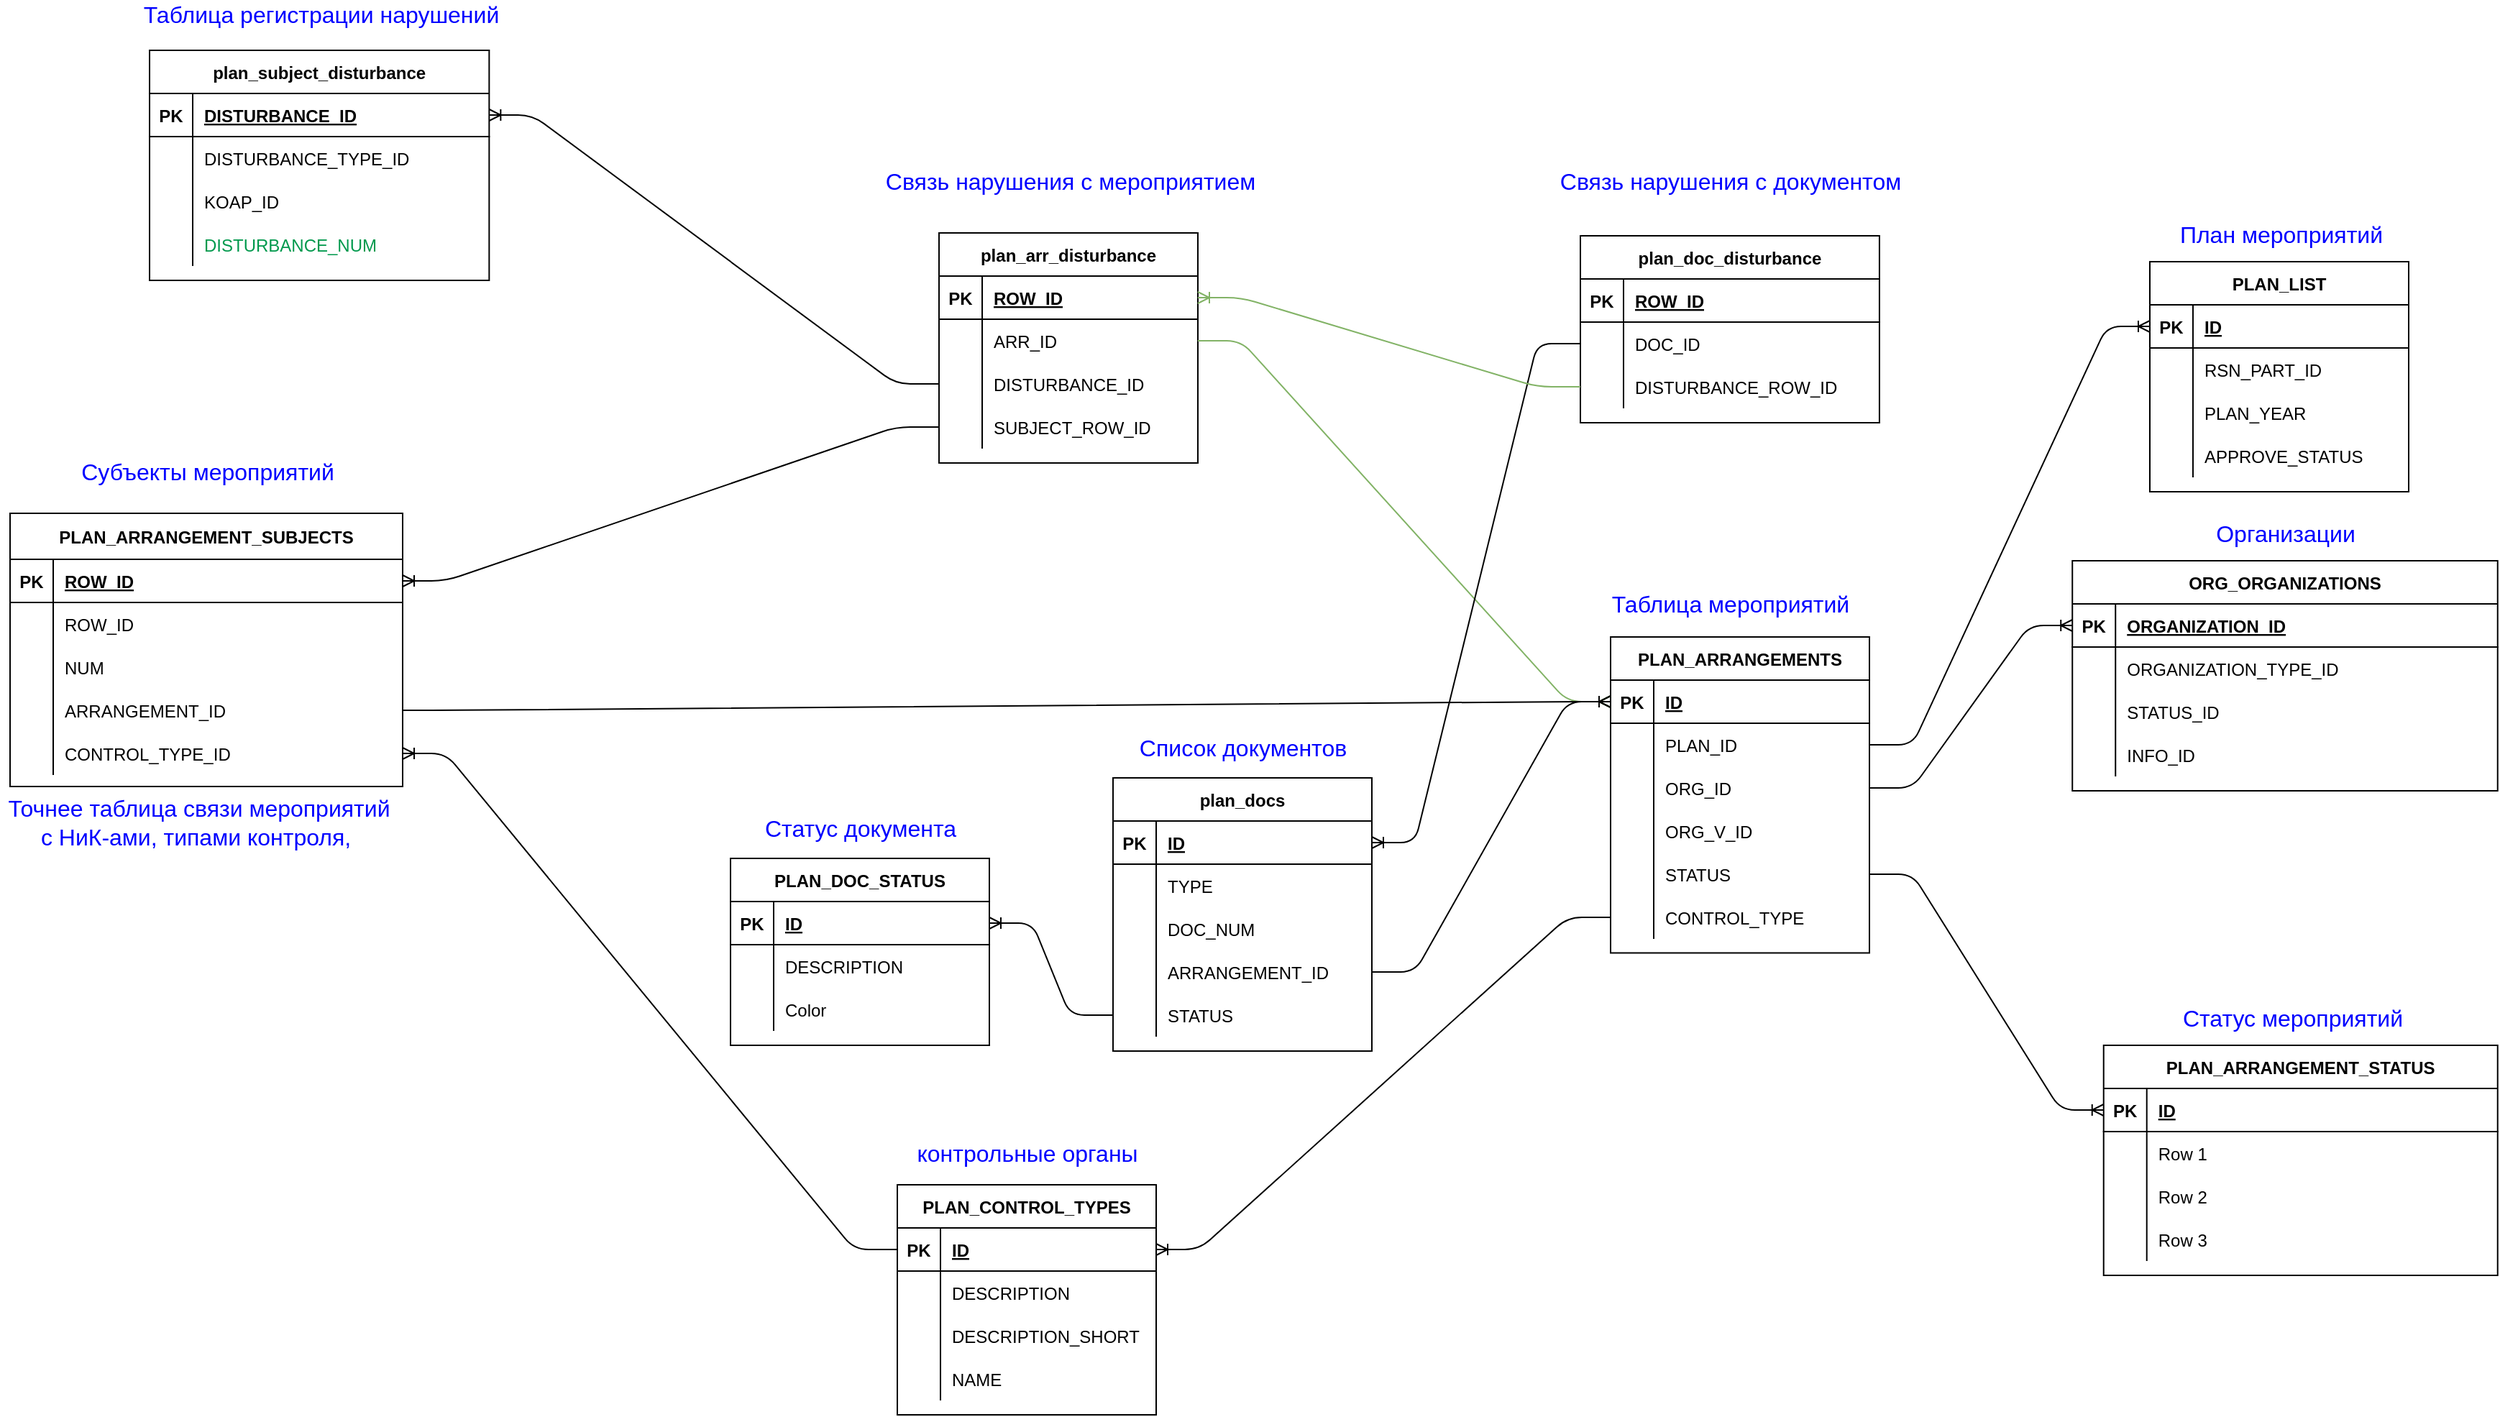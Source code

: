 <mxfile version="14.9.8" type="github"><diagram id="tJUj99LmF1wVgO9yCMEQ" name="Page-1"><mxGraphModel dx="2543" dy="794" grid="0" gridSize="10" guides="1" tooltips="1" connect="1" arrows="1" fold="1" page="1" pageScale="1" pageWidth="1169" pageHeight="827" background="#ffffff" math="0" shadow="0"><root><mxCell id="0"/><mxCell id="1" parent="0"/><mxCell id="7u1DLlXB_R4qUor3BhvC-1" value="PLAN_ARRANGEMENTS" style="shape=table;startSize=30;container=1;collapsible=1;childLayout=tableLayout;fixedRows=1;rowLines=0;fontStyle=1;align=center;resizeLast=1;" parent="1" vertex="1"><mxGeometry x="1088" y="644" width="180" height="219.75" as="geometry"/></mxCell><mxCell id="7u1DLlXB_R4qUor3BhvC-2" value="" style="shape=partialRectangle;collapsible=0;dropTarget=0;pointerEvents=0;fillColor=none;top=0;left=0;bottom=1;right=0;points=[[0,0.5],[1,0.5]];portConstraint=eastwest;" parent="7u1DLlXB_R4qUor3BhvC-1" vertex="1"><mxGeometry y="30" width="180" height="30" as="geometry"/></mxCell><mxCell id="7u1DLlXB_R4qUor3BhvC-3" value="PK" style="shape=partialRectangle;connectable=0;fillColor=none;top=0;left=0;bottom=0;right=0;fontStyle=1;overflow=hidden;" parent="7u1DLlXB_R4qUor3BhvC-2" vertex="1"><mxGeometry width="30" height="30" as="geometry"/></mxCell><mxCell id="7u1DLlXB_R4qUor3BhvC-4" value="ID" style="shape=partialRectangle;connectable=0;fillColor=none;top=0;left=0;bottom=0;right=0;align=left;spacingLeft=6;fontStyle=5;overflow=hidden;" parent="7u1DLlXB_R4qUor3BhvC-2" vertex="1"><mxGeometry x="30" width="150" height="30" as="geometry"/></mxCell><mxCell id="7u1DLlXB_R4qUor3BhvC-5" value="" style="shape=partialRectangle;collapsible=0;dropTarget=0;pointerEvents=0;fillColor=none;top=0;left=0;bottom=0;right=0;points=[[0,0.5],[1,0.5]];portConstraint=eastwest;" parent="7u1DLlXB_R4qUor3BhvC-1" vertex="1"><mxGeometry y="60" width="180" height="30" as="geometry"/></mxCell><mxCell id="7u1DLlXB_R4qUor3BhvC-6" value="" style="shape=partialRectangle;connectable=0;fillColor=none;top=0;left=0;bottom=0;right=0;editable=1;overflow=hidden;" parent="7u1DLlXB_R4qUor3BhvC-5" vertex="1"><mxGeometry width="30" height="30" as="geometry"/></mxCell><mxCell id="7u1DLlXB_R4qUor3BhvC-7" value="PLAN_ID" style="shape=partialRectangle;connectable=0;fillColor=none;top=0;left=0;bottom=0;right=0;align=left;spacingLeft=6;overflow=hidden;" parent="7u1DLlXB_R4qUor3BhvC-5" vertex="1"><mxGeometry x="30" width="150" height="30" as="geometry"/></mxCell><mxCell id="7u1DLlXB_R4qUor3BhvC-8" value="" style="shape=partialRectangle;collapsible=0;dropTarget=0;pointerEvents=0;fillColor=none;top=0;left=0;bottom=0;right=0;points=[[0,0.5],[1,0.5]];portConstraint=eastwest;" parent="7u1DLlXB_R4qUor3BhvC-1" vertex="1"><mxGeometry y="90" width="180" height="30" as="geometry"/></mxCell><mxCell id="7u1DLlXB_R4qUor3BhvC-9" value="" style="shape=partialRectangle;connectable=0;fillColor=none;top=0;left=0;bottom=0;right=0;editable=1;overflow=hidden;" parent="7u1DLlXB_R4qUor3BhvC-8" vertex="1"><mxGeometry width="30" height="30" as="geometry"/></mxCell><mxCell id="7u1DLlXB_R4qUor3BhvC-10" value="ORG_ID" style="shape=partialRectangle;connectable=0;fillColor=none;top=0;left=0;bottom=0;right=0;align=left;spacingLeft=6;overflow=hidden;" parent="7u1DLlXB_R4qUor3BhvC-8" vertex="1"><mxGeometry x="30" width="150" height="30" as="geometry"/></mxCell><mxCell id="7u1DLlXB_R4qUor3BhvC-14" style="shape=partialRectangle;collapsible=0;dropTarget=0;pointerEvents=0;fillColor=none;top=0;left=0;bottom=0;right=0;points=[[0,0.5],[1,0.5]];portConstraint=eastwest;" parent="7u1DLlXB_R4qUor3BhvC-1" vertex="1"><mxGeometry y="120" width="180" height="30" as="geometry"/></mxCell><mxCell id="7u1DLlXB_R4qUor3BhvC-15" style="shape=partialRectangle;connectable=0;fillColor=none;top=0;left=0;bottom=0;right=0;editable=1;overflow=hidden;" parent="7u1DLlXB_R4qUor3BhvC-14" vertex="1"><mxGeometry width="30" height="30" as="geometry"/></mxCell><mxCell id="7u1DLlXB_R4qUor3BhvC-16" value="ORG_V_ID" style="shape=partialRectangle;connectable=0;fillColor=none;top=0;left=0;bottom=0;right=0;align=left;spacingLeft=6;overflow=hidden;" parent="7u1DLlXB_R4qUor3BhvC-14" vertex="1"><mxGeometry x="30" width="150" height="30" as="geometry"/></mxCell><mxCell id="7u1DLlXB_R4qUor3BhvC-17" style="shape=partialRectangle;collapsible=0;dropTarget=0;pointerEvents=0;fillColor=none;top=0;left=0;bottom=0;right=0;points=[[0,0.5],[1,0.5]];portConstraint=eastwest;" parent="7u1DLlXB_R4qUor3BhvC-1" vertex="1"><mxGeometry y="150" width="180" height="30" as="geometry"/></mxCell><mxCell id="7u1DLlXB_R4qUor3BhvC-18" style="shape=partialRectangle;connectable=0;fillColor=none;top=0;left=0;bottom=0;right=0;editable=1;overflow=hidden;" parent="7u1DLlXB_R4qUor3BhvC-17" vertex="1"><mxGeometry width="30" height="30" as="geometry"/></mxCell><mxCell id="7u1DLlXB_R4qUor3BhvC-19" value="STATUS" style="shape=partialRectangle;connectable=0;fillColor=none;top=0;left=0;bottom=0;right=0;align=left;spacingLeft=6;overflow=hidden;" parent="7u1DLlXB_R4qUor3BhvC-17" vertex="1"><mxGeometry x="30" width="150" height="30" as="geometry"/></mxCell><mxCell id="7u1DLlXB_R4qUor3BhvC-20" style="shape=partialRectangle;collapsible=0;dropTarget=0;pointerEvents=0;fillColor=none;top=0;left=0;bottom=0;right=0;points=[[0,0.5],[1,0.5]];portConstraint=eastwest;" parent="7u1DLlXB_R4qUor3BhvC-1" vertex="1"><mxGeometry y="180" width="180" height="30" as="geometry"/></mxCell><mxCell id="7u1DLlXB_R4qUor3BhvC-21" style="shape=partialRectangle;connectable=0;fillColor=none;top=0;left=0;bottom=0;right=0;editable=1;overflow=hidden;" parent="7u1DLlXB_R4qUor3BhvC-20" vertex="1"><mxGeometry width="30" height="30" as="geometry"/></mxCell><mxCell id="7u1DLlXB_R4qUor3BhvC-22" value="CONTROL_TYPE" style="shape=partialRectangle;connectable=0;fillColor=none;top=0;left=0;bottom=0;right=0;align=left;spacingLeft=6;overflow=hidden;" parent="7u1DLlXB_R4qUor3BhvC-20" vertex="1"><mxGeometry x="30" width="150" height="30" as="geometry"/></mxCell><mxCell id="7u1DLlXB_R4qUor3BhvC-23" value="PLAN_LIST" style="shape=table;startSize=30;container=1;collapsible=1;childLayout=tableLayout;fixedRows=1;rowLines=0;fontStyle=1;align=center;resizeLast=1;" parent="1" vertex="1"><mxGeometry x="1463" y="383" width="180" height="160" as="geometry"/></mxCell><mxCell id="7u1DLlXB_R4qUor3BhvC-24" value="" style="shape=partialRectangle;collapsible=0;dropTarget=0;pointerEvents=0;fillColor=none;top=0;left=0;bottom=1;right=0;points=[[0,0.5],[1,0.5]];portConstraint=eastwest;" parent="7u1DLlXB_R4qUor3BhvC-23" vertex="1"><mxGeometry y="30" width="180" height="30" as="geometry"/></mxCell><mxCell id="7u1DLlXB_R4qUor3BhvC-25" value="PK" style="shape=partialRectangle;connectable=0;fillColor=none;top=0;left=0;bottom=0;right=0;fontStyle=1;overflow=hidden;" parent="7u1DLlXB_R4qUor3BhvC-24" vertex="1"><mxGeometry width="30" height="30" as="geometry"/></mxCell><mxCell id="7u1DLlXB_R4qUor3BhvC-26" value="ID" style="shape=partialRectangle;connectable=0;fillColor=none;top=0;left=0;bottom=0;right=0;align=left;spacingLeft=6;fontStyle=5;overflow=hidden;" parent="7u1DLlXB_R4qUor3BhvC-24" vertex="1"><mxGeometry x="30" width="150" height="30" as="geometry"/></mxCell><mxCell id="7u1DLlXB_R4qUor3BhvC-27" value="" style="shape=partialRectangle;collapsible=0;dropTarget=0;pointerEvents=0;fillColor=none;top=0;left=0;bottom=0;right=0;points=[[0,0.5],[1,0.5]];portConstraint=eastwest;" parent="7u1DLlXB_R4qUor3BhvC-23" vertex="1"><mxGeometry y="60" width="180" height="30" as="geometry"/></mxCell><mxCell id="7u1DLlXB_R4qUor3BhvC-28" value="" style="shape=partialRectangle;connectable=0;fillColor=none;top=0;left=0;bottom=0;right=0;editable=1;overflow=hidden;" parent="7u1DLlXB_R4qUor3BhvC-27" vertex="1"><mxGeometry width="30" height="30" as="geometry"/></mxCell><mxCell id="7u1DLlXB_R4qUor3BhvC-29" value="RSN_PART_ID" style="shape=partialRectangle;connectable=0;fillColor=none;top=0;left=0;bottom=0;right=0;align=left;spacingLeft=6;overflow=hidden;" parent="7u1DLlXB_R4qUor3BhvC-27" vertex="1"><mxGeometry x="30" width="150" height="30" as="geometry"/></mxCell><mxCell id="7u1DLlXB_R4qUor3BhvC-30" value="" style="shape=partialRectangle;collapsible=0;dropTarget=0;pointerEvents=0;fillColor=none;top=0;left=0;bottom=0;right=0;points=[[0,0.5],[1,0.5]];portConstraint=eastwest;" parent="7u1DLlXB_R4qUor3BhvC-23" vertex="1"><mxGeometry y="90" width="180" height="30" as="geometry"/></mxCell><mxCell id="7u1DLlXB_R4qUor3BhvC-31" value="" style="shape=partialRectangle;connectable=0;fillColor=none;top=0;left=0;bottom=0;right=0;editable=1;overflow=hidden;" parent="7u1DLlXB_R4qUor3BhvC-30" vertex="1"><mxGeometry width="30" height="30" as="geometry"/></mxCell><mxCell id="7u1DLlXB_R4qUor3BhvC-32" value="PLAN_YEAR" style="shape=partialRectangle;connectable=0;fillColor=none;top=0;left=0;bottom=0;right=0;align=left;spacingLeft=6;overflow=hidden;" parent="7u1DLlXB_R4qUor3BhvC-30" vertex="1"><mxGeometry x="30" width="150" height="30" as="geometry"/></mxCell><mxCell id="7u1DLlXB_R4qUor3BhvC-33" value="" style="shape=partialRectangle;collapsible=0;dropTarget=0;pointerEvents=0;fillColor=none;top=0;left=0;bottom=0;right=0;points=[[0,0.5],[1,0.5]];portConstraint=eastwest;" parent="7u1DLlXB_R4qUor3BhvC-23" vertex="1"><mxGeometry y="120" width="180" height="30" as="geometry"/></mxCell><mxCell id="7u1DLlXB_R4qUor3BhvC-34" value="" style="shape=partialRectangle;connectable=0;fillColor=none;top=0;left=0;bottom=0;right=0;editable=1;overflow=hidden;" parent="7u1DLlXB_R4qUor3BhvC-33" vertex="1"><mxGeometry width="30" height="30" as="geometry"/></mxCell><mxCell id="7u1DLlXB_R4qUor3BhvC-35" value="APPROVE_STATUS" style="shape=partialRectangle;connectable=0;fillColor=none;top=0;left=0;bottom=0;right=0;align=left;spacingLeft=6;overflow=hidden;" parent="7u1DLlXB_R4qUor3BhvC-33" vertex="1"><mxGeometry x="30" width="150" height="30" as="geometry"/></mxCell><mxCell id="7u1DLlXB_R4qUor3BhvC-36" value="" style="edgeStyle=entityRelationEdgeStyle;fontSize=12;html=1;endArrow=ERoneToMany;entryX=0;entryY=0.5;entryDx=0;entryDy=0;" parent="1" source="7u1DLlXB_R4qUor3BhvC-5" target="7u1DLlXB_R4qUor3BhvC-24" edge="1"><mxGeometry width="100" height="100" relative="1" as="geometry"><mxPoint x="1501" y="990" as="sourcePoint"/><mxPoint x="1601" y="890" as="targetPoint"/></mxGeometry></mxCell><mxCell id="7u1DLlXB_R4qUor3BhvC-37" value="PLAN_ARRANGEMENT_STATUS" style="shape=table;startSize=30;container=1;collapsible=1;childLayout=tableLayout;fixedRows=1;rowLines=0;fontStyle=1;align=center;resizeLast=1;" parent="1" vertex="1"><mxGeometry x="1430.87" y="928" width="274" height="160" as="geometry"/></mxCell><mxCell id="7u1DLlXB_R4qUor3BhvC-38" value="" style="shape=partialRectangle;collapsible=0;dropTarget=0;pointerEvents=0;fillColor=none;top=0;left=0;bottom=1;right=0;points=[[0,0.5],[1,0.5]];portConstraint=eastwest;" parent="7u1DLlXB_R4qUor3BhvC-37" vertex="1"><mxGeometry y="30" width="274" height="30" as="geometry"/></mxCell><mxCell id="7u1DLlXB_R4qUor3BhvC-39" value="PK" style="shape=partialRectangle;connectable=0;fillColor=none;top=0;left=0;bottom=0;right=0;fontStyle=1;overflow=hidden;" parent="7u1DLlXB_R4qUor3BhvC-38" vertex="1"><mxGeometry width="30" height="30" as="geometry"/></mxCell><mxCell id="7u1DLlXB_R4qUor3BhvC-40" value="ID" style="shape=partialRectangle;connectable=0;fillColor=none;top=0;left=0;bottom=0;right=0;align=left;spacingLeft=6;fontStyle=5;overflow=hidden;" parent="7u1DLlXB_R4qUor3BhvC-38" vertex="1"><mxGeometry x="30" width="244" height="30" as="geometry"/></mxCell><mxCell id="7u1DLlXB_R4qUor3BhvC-41" value="" style="shape=partialRectangle;collapsible=0;dropTarget=0;pointerEvents=0;fillColor=none;top=0;left=0;bottom=0;right=0;points=[[0,0.5],[1,0.5]];portConstraint=eastwest;" parent="7u1DLlXB_R4qUor3BhvC-37" vertex="1"><mxGeometry y="60" width="274" height="30" as="geometry"/></mxCell><mxCell id="7u1DLlXB_R4qUor3BhvC-42" value="" style="shape=partialRectangle;connectable=0;fillColor=none;top=0;left=0;bottom=0;right=0;editable=1;overflow=hidden;" parent="7u1DLlXB_R4qUor3BhvC-41" vertex="1"><mxGeometry width="30" height="30" as="geometry"/></mxCell><mxCell id="7u1DLlXB_R4qUor3BhvC-43" value="Row 1" style="shape=partialRectangle;connectable=0;fillColor=none;top=0;left=0;bottom=0;right=0;align=left;spacingLeft=6;overflow=hidden;" parent="7u1DLlXB_R4qUor3BhvC-41" vertex="1"><mxGeometry x="30" width="244" height="30" as="geometry"/></mxCell><mxCell id="7u1DLlXB_R4qUor3BhvC-44" value="" style="shape=partialRectangle;collapsible=0;dropTarget=0;pointerEvents=0;fillColor=none;top=0;left=0;bottom=0;right=0;points=[[0,0.5],[1,0.5]];portConstraint=eastwest;" parent="7u1DLlXB_R4qUor3BhvC-37" vertex="1"><mxGeometry y="90" width="274" height="30" as="geometry"/></mxCell><mxCell id="7u1DLlXB_R4qUor3BhvC-45" value="" style="shape=partialRectangle;connectable=0;fillColor=none;top=0;left=0;bottom=0;right=0;editable=1;overflow=hidden;" parent="7u1DLlXB_R4qUor3BhvC-44" vertex="1"><mxGeometry width="30" height="30" as="geometry"/></mxCell><mxCell id="7u1DLlXB_R4qUor3BhvC-46" value="Row 2" style="shape=partialRectangle;connectable=0;fillColor=none;top=0;left=0;bottom=0;right=0;align=left;spacingLeft=6;overflow=hidden;" parent="7u1DLlXB_R4qUor3BhvC-44" vertex="1"><mxGeometry x="30" width="244" height="30" as="geometry"/></mxCell><mxCell id="7u1DLlXB_R4qUor3BhvC-47" value="" style="shape=partialRectangle;collapsible=0;dropTarget=0;pointerEvents=0;fillColor=none;top=0;left=0;bottom=0;right=0;points=[[0,0.5],[1,0.5]];portConstraint=eastwest;" parent="7u1DLlXB_R4qUor3BhvC-37" vertex="1"><mxGeometry y="120" width="274" height="30" as="geometry"/></mxCell><mxCell id="7u1DLlXB_R4qUor3BhvC-48" value="" style="shape=partialRectangle;connectable=0;fillColor=none;top=0;left=0;bottom=0;right=0;editable=1;overflow=hidden;" parent="7u1DLlXB_R4qUor3BhvC-47" vertex="1"><mxGeometry width="30" height="30" as="geometry"/></mxCell><mxCell id="7u1DLlXB_R4qUor3BhvC-49" value="Row 3" style="shape=partialRectangle;connectable=0;fillColor=none;top=0;left=0;bottom=0;right=0;align=left;spacingLeft=6;overflow=hidden;" parent="7u1DLlXB_R4qUor3BhvC-47" vertex="1"><mxGeometry x="30" width="244" height="30" as="geometry"/></mxCell><mxCell id="7u1DLlXB_R4qUor3BhvC-50" value="" style="edgeStyle=entityRelationEdgeStyle;fontSize=12;html=1;endArrow=ERoneToMany;exitX=1;exitY=0.5;exitDx=0;exitDy=0;entryX=0;entryY=0.5;entryDx=0;entryDy=0;" parent="1" source="7u1DLlXB_R4qUor3BhvC-17" target="7u1DLlXB_R4qUor3BhvC-38" edge="1"><mxGeometry width="100" height="100" relative="1" as="geometry"><mxPoint x="1204" y="1069" as="sourcePoint"/><mxPoint x="1304" y="969" as="targetPoint"/></mxGeometry></mxCell><mxCell id="7u1DLlXB_R4qUor3BhvC-51" value="ORG_ORGANIZATIONS" style="shape=table;startSize=30;container=1;collapsible=1;childLayout=tableLayout;fixedRows=1;rowLines=0;fontStyle=1;align=center;resizeLast=1;" parent="1" vertex="1"><mxGeometry x="1409.12" y="591" width="295.75" height="160" as="geometry"/></mxCell><mxCell id="7u1DLlXB_R4qUor3BhvC-52" value="" style="shape=partialRectangle;collapsible=0;dropTarget=0;pointerEvents=0;fillColor=none;top=0;left=0;bottom=1;right=0;points=[[0,0.5],[1,0.5]];portConstraint=eastwest;" parent="7u1DLlXB_R4qUor3BhvC-51" vertex="1"><mxGeometry y="30" width="295.75" height="30" as="geometry"/></mxCell><mxCell id="7u1DLlXB_R4qUor3BhvC-53" value="PK" style="shape=partialRectangle;connectable=0;fillColor=none;top=0;left=0;bottom=0;right=0;fontStyle=1;overflow=hidden;" parent="7u1DLlXB_R4qUor3BhvC-52" vertex="1"><mxGeometry width="30" height="30" as="geometry"/></mxCell><mxCell id="7u1DLlXB_R4qUor3BhvC-54" value="ORGANIZATION_ID" style="shape=partialRectangle;connectable=0;fillColor=none;top=0;left=0;bottom=0;right=0;align=left;spacingLeft=6;fontStyle=5;overflow=hidden;" parent="7u1DLlXB_R4qUor3BhvC-52" vertex="1"><mxGeometry x="30" width="265.75" height="30" as="geometry"/></mxCell><mxCell id="7u1DLlXB_R4qUor3BhvC-55" value="" style="shape=partialRectangle;collapsible=0;dropTarget=0;pointerEvents=0;fillColor=none;top=0;left=0;bottom=0;right=0;points=[[0,0.5],[1,0.5]];portConstraint=eastwest;" parent="7u1DLlXB_R4qUor3BhvC-51" vertex="1"><mxGeometry y="60" width="295.75" height="30" as="geometry"/></mxCell><mxCell id="7u1DLlXB_R4qUor3BhvC-56" value="" style="shape=partialRectangle;connectable=0;fillColor=none;top=0;left=0;bottom=0;right=0;editable=1;overflow=hidden;" parent="7u1DLlXB_R4qUor3BhvC-55" vertex="1"><mxGeometry width="30" height="30" as="geometry"/></mxCell><mxCell id="7u1DLlXB_R4qUor3BhvC-57" value="ORGANIZATION_TYPE_ID" style="shape=partialRectangle;connectable=0;fillColor=none;top=0;left=0;bottom=0;right=0;align=left;spacingLeft=6;overflow=hidden;" parent="7u1DLlXB_R4qUor3BhvC-55" vertex="1"><mxGeometry x="30" width="265.75" height="30" as="geometry"/></mxCell><mxCell id="7u1DLlXB_R4qUor3BhvC-58" value="" style="shape=partialRectangle;collapsible=0;dropTarget=0;pointerEvents=0;fillColor=none;top=0;left=0;bottom=0;right=0;points=[[0,0.5],[1,0.5]];portConstraint=eastwest;" parent="7u1DLlXB_R4qUor3BhvC-51" vertex="1"><mxGeometry y="90" width="295.75" height="30" as="geometry"/></mxCell><mxCell id="7u1DLlXB_R4qUor3BhvC-59" value="" style="shape=partialRectangle;connectable=0;fillColor=none;top=0;left=0;bottom=0;right=0;editable=1;overflow=hidden;" parent="7u1DLlXB_R4qUor3BhvC-58" vertex="1"><mxGeometry width="30" height="30" as="geometry"/></mxCell><mxCell id="7u1DLlXB_R4qUor3BhvC-60" value="STATUS_ID" style="shape=partialRectangle;connectable=0;fillColor=none;top=0;left=0;bottom=0;right=0;align=left;spacingLeft=6;overflow=hidden;" parent="7u1DLlXB_R4qUor3BhvC-58" vertex="1"><mxGeometry x="30" width="265.75" height="30" as="geometry"/></mxCell><mxCell id="7u1DLlXB_R4qUor3BhvC-61" value="" style="shape=partialRectangle;collapsible=0;dropTarget=0;pointerEvents=0;fillColor=none;top=0;left=0;bottom=0;right=0;points=[[0,0.5],[1,0.5]];portConstraint=eastwest;" parent="7u1DLlXB_R4qUor3BhvC-51" vertex="1"><mxGeometry y="120" width="295.75" height="30" as="geometry"/></mxCell><mxCell id="7u1DLlXB_R4qUor3BhvC-62" value="" style="shape=partialRectangle;connectable=0;fillColor=none;top=0;left=0;bottom=0;right=0;editable=1;overflow=hidden;" parent="7u1DLlXB_R4qUor3BhvC-61" vertex="1"><mxGeometry width="30" height="30" as="geometry"/></mxCell><mxCell id="7u1DLlXB_R4qUor3BhvC-63" value="INFO_ID" style="shape=partialRectangle;connectable=0;fillColor=none;top=0;left=0;bottom=0;right=0;align=left;spacingLeft=6;overflow=hidden;" parent="7u1DLlXB_R4qUor3BhvC-61" vertex="1"><mxGeometry x="30" width="265.75" height="30" as="geometry"/></mxCell><mxCell id="7u1DLlXB_R4qUor3BhvC-64" value="" style="edgeStyle=entityRelationEdgeStyle;fontSize=12;html=1;endArrow=ERoneToMany;entryX=0;entryY=0.5;entryDx=0;entryDy=0;" parent="1" source="7u1DLlXB_R4qUor3BhvC-8" target="7u1DLlXB_R4qUor3BhvC-52" edge="1"><mxGeometry width="100" height="100" relative="1" as="geometry"><mxPoint x="1165" y="1094" as="sourcePoint"/><mxPoint x="1265" y="994" as="targetPoint"/></mxGeometry></mxCell><mxCell id="7u1DLlXB_R4qUor3BhvC-79" value="PLAN_CONTROL_TYPES" style="shape=table;startSize=30;container=1;collapsible=1;childLayout=tableLayout;fixedRows=1;rowLines=0;fontStyle=1;align=center;resizeLast=1;" parent="1" vertex="1"><mxGeometry x="592" y="1025" width="180" height="160" as="geometry"/></mxCell><mxCell id="7u1DLlXB_R4qUor3BhvC-80" value="" style="shape=partialRectangle;collapsible=0;dropTarget=0;pointerEvents=0;fillColor=none;top=0;left=0;bottom=1;right=0;points=[[0,0.5],[1,0.5]];portConstraint=eastwest;" parent="7u1DLlXB_R4qUor3BhvC-79" vertex="1"><mxGeometry y="30" width="180" height="30" as="geometry"/></mxCell><mxCell id="7u1DLlXB_R4qUor3BhvC-81" value="PK" style="shape=partialRectangle;connectable=0;fillColor=none;top=0;left=0;bottom=0;right=0;fontStyle=1;overflow=hidden;" parent="7u1DLlXB_R4qUor3BhvC-80" vertex="1"><mxGeometry width="30" height="30" as="geometry"/></mxCell><mxCell id="7u1DLlXB_R4qUor3BhvC-82" value="ID" style="shape=partialRectangle;connectable=0;fillColor=none;top=0;left=0;bottom=0;right=0;align=left;spacingLeft=6;fontStyle=5;overflow=hidden;" parent="7u1DLlXB_R4qUor3BhvC-80" vertex="1"><mxGeometry x="30" width="150" height="30" as="geometry"/></mxCell><mxCell id="7u1DLlXB_R4qUor3BhvC-83" value="" style="shape=partialRectangle;collapsible=0;dropTarget=0;pointerEvents=0;fillColor=none;top=0;left=0;bottom=0;right=0;points=[[0,0.5],[1,0.5]];portConstraint=eastwest;" parent="7u1DLlXB_R4qUor3BhvC-79" vertex="1"><mxGeometry y="60" width="180" height="30" as="geometry"/></mxCell><mxCell id="7u1DLlXB_R4qUor3BhvC-84" value="" style="shape=partialRectangle;connectable=0;fillColor=none;top=0;left=0;bottom=0;right=0;editable=1;overflow=hidden;" parent="7u1DLlXB_R4qUor3BhvC-83" vertex="1"><mxGeometry width="30" height="30" as="geometry"/></mxCell><mxCell id="7u1DLlXB_R4qUor3BhvC-85" value="DESCRIPTION" style="shape=partialRectangle;connectable=0;fillColor=none;top=0;left=0;bottom=0;right=0;align=left;spacingLeft=6;overflow=hidden;" parent="7u1DLlXB_R4qUor3BhvC-83" vertex="1"><mxGeometry x="30" width="150" height="30" as="geometry"/></mxCell><mxCell id="7u1DLlXB_R4qUor3BhvC-86" value="" style="shape=partialRectangle;collapsible=0;dropTarget=0;pointerEvents=0;fillColor=none;top=0;left=0;bottom=0;right=0;points=[[0,0.5],[1,0.5]];portConstraint=eastwest;" parent="7u1DLlXB_R4qUor3BhvC-79" vertex="1"><mxGeometry y="90" width="180" height="30" as="geometry"/></mxCell><mxCell id="7u1DLlXB_R4qUor3BhvC-87" value="" style="shape=partialRectangle;connectable=0;fillColor=none;top=0;left=0;bottom=0;right=0;editable=1;overflow=hidden;" parent="7u1DLlXB_R4qUor3BhvC-86" vertex="1"><mxGeometry width="30" height="30" as="geometry"/></mxCell><mxCell id="7u1DLlXB_R4qUor3BhvC-88" value="DESCRIPTION_SHORT" style="shape=partialRectangle;connectable=0;fillColor=none;top=0;left=0;bottom=0;right=0;align=left;spacingLeft=6;overflow=hidden;" parent="7u1DLlXB_R4qUor3BhvC-86" vertex="1"><mxGeometry x="30" width="150" height="30" as="geometry"/></mxCell><mxCell id="7u1DLlXB_R4qUor3BhvC-89" value="" style="shape=partialRectangle;collapsible=0;dropTarget=0;pointerEvents=0;fillColor=none;top=0;left=0;bottom=0;right=0;points=[[0,0.5],[1,0.5]];portConstraint=eastwest;" parent="7u1DLlXB_R4qUor3BhvC-79" vertex="1"><mxGeometry y="120" width="180" height="30" as="geometry"/></mxCell><mxCell id="7u1DLlXB_R4qUor3BhvC-90" value="" style="shape=partialRectangle;connectable=0;fillColor=none;top=0;left=0;bottom=0;right=0;editable=1;overflow=hidden;" parent="7u1DLlXB_R4qUor3BhvC-89" vertex="1"><mxGeometry width="30" height="30" as="geometry"/></mxCell><mxCell id="7u1DLlXB_R4qUor3BhvC-91" value="NAME" style="shape=partialRectangle;connectable=0;fillColor=none;top=0;left=0;bottom=0;right=0;align=left;spacingLeft=6;overflow=hidden;" parent="7u1DLlXB_R4qUor3BhvC-89" vertex="1"><mxGeometry x="30" width="150" height="30" as="geometry"/></mxCell><mxCell id="7u1DLlXB_R4qUor3BhvC-92" value="" style="edgeStyle=entityRelationEdgeStyle;fontSize=12;html=1;endArrow=ERoneToMany;entryX=1;entryY=0.5;entryDx=0;entryDy=0;" parent="1" source="7u1DLlXB_R4qUor3BhvC-20" target="7u1DLlXB_R4qUor3BhvC-80" edge="1"><mxGeometry width="100" height="100" relative="1" as="geometry"><mxPoint x="967" y="1062" as="sourcePoint"/><mxPoint x="1067" y="962" as="targetPoint"/></mxGeometry></mxCell><mxCell id="7u1DLlXB_R4qUor3BhvC-93" value="plan_arr_disturbance" style="shape=table;startSize=30;container=1;collapsible=1;childLayout=tableLayout;fixedRows=1;rowLines=0;fontStyle=1;align=center;resizeLast=1;" parent="1" vertex="1"><mxGeometry x="621" y="363" width="180" height="160" as="geometry"/></mxCell><mxCell id="7u1DLlXB_R4qUor3BhvC-94" value="" style="shape=partialRectangle;collapsible=0;dropTarget=0;pointerEvents=0;fillColor=none;top=0;left=0;bottom=1;right=0;points=[[0,0.5],[1,0.5]];portConstraint=eastwest;" parent="7u1DLlXB_R4qUor3BhvC-93" vertex="1"><mxGeometry y="30" width="180" height="30" as="geometry"/></mxCell><mxCell id="7u1DLlXB_R4qUor3BhvC-95" value="PK" style="shape=partialRectangle;connectable=0;fillColor=none;top=0;left=0;bottom=0;right=0;fontStyle=1;overflow=hidden;" parent="7u1DLlXB_R4qUor3BhvC-94" vertex="1"><mxGeometry width="30" height="30" as="geometry"/></mxCell><mxCell id="7u1DLlXB_R4qUor3BhvC-96" value="ROW_ID" style="shape=partialRectangle;connectable=0;fillColor=none;top=0;left=0;bottom=0;right=0;align=left;spacingLeft=6;fontStyle=5;overflow=hidden;" parent="7u1DLlXB_R4qUor3BhvC-94" vertex="1"><mxGeometry x="30" width="150" height="30" as="geometry"/></mxCell><mxCell id="7u1DLlXB_R4qUor3BhvC-97" value="" style="shape=partialRectangle;collapsible=0;dropTarget=0;pointerEvents=0;fillColor=none;top=0;left=0;bottom=0;right=0;points=[[0,0.5],[1,0.5]];portConstraint=eastwest;" parent="7u1DLlXB_R4qUor3BhvC-93" vertex="1"><mxGeometry y="60" width="180" height="30" as="geometry"/></mxCell><mxCell id="7u1DLlXB_R4qUor3BhvC-98" value="" style="shape=partialRectangle;connectable=0;fillColor=none;top=0;left=0;bottom=0;right=0;editable=1;overflow=hidden;" parent="7u1DLlXB_R4qUor3BhvC-97" vertex="1"><mxGeometry width="30" height="30" as="geometry"/></mxCell><mxCell id="7u1DLlXB_R4qUor3BhvC-99" value="ARR_ID" style="shape=partialRectangle;connectable=0;fillColor=none;top=0;left=0;bottom=0;right=0;align=left;spacingLeft=6;overflow=hidden;" parent="7u1DLlXB_R4qUor3BhvC-97" vertex="1"><mxGeometry x="30" width="150" height="30" as="geometry"/></mxCell><mxCell id="7u1DLlXB_R4qUor3BhvC-100" value="" style="shape=partialRectangle;collapsible=0;dropTarget=0;pointerEvents=0;fillColor=none;top=0;left=0;bottom=0;right=0;points=[[0,0.5],[1,0.5]];portConstraint=eastwest;" parent="7u1DLlXB_R4qUor3BhvC-93" vertex="1"><mxGeometry y="90" width="180" height="30" as="geometry"/></mxCell><mxCell id="7u1DLlXB_R4qUor3BhvC-101" value="" style="shape=partialRectangle;connectable=0;fillColor=none;top=0;left=0;bottom=0;right=0;editable=1;overflow=hidden;" parent="7u1DLlXB_R4qUor3BhvC-100" vertex="1"><mxGeometry width="30" height="30" as="geometry"/></mxCell><mxCell id="7u1DLlXB_R4qUor3BhvC-102" value="DISTURBANCE_ID" style="shape=partialRectangle;connectable=0;fillColor=none;top=0;left=0;bottom=0;right=0;align=left;spacingLeft=6;overflow=hidden;" parent="7u1DLlXB_R4qUor3BhvC-100" vertex="1"><mxGeometry x="30" width="150" height="30" as="geometry"/></mxCell><mxCell id="7u1DLlXB_R4qUor3BhvC-103" value="" style="shape=partialRectangle;collapsible=0;dropTarget=0;pointerEvents=0;fillColor=none;top=0;left=0;bottom=0;right=0;points=[[0,0.5],[1,0.5]];portConstraint=eastwest;" parent="7u1DLlXB_R4qUor3BhvC-93" vertex="1"><mxGeometry y="120" width="180" height="30" as="geometry"/></mxCell><mxCell id="7u1DLlXB_R4qUor3BhvC-104" value="" style="shape=partialRectangle;connectable=0;fillColor=none;top=0;left=0;bottom=0;right=0;editable=1;overflow=hidden;" parent="7u1DLlXB_R4qUor3BhvC-103" vertex="1"><mxGeometry width="30" height="30" as="geometry"/></mxCell><mxCell id="7u1DLlXB_R4qUor3BhvC-105" value="SUBJECT_ROW_ID" style="shape=partialRectangle;connectable=0;fillColor=none;top=0;left=0;bottom=0;right=0;align=left;spacingLeft=6;overflow=hidden;" parent="7u1DLlXB_R4qUor3BhvC-103" vertex="1"><mxGeometry x="30" width="150" height="30" as="geometry"/></mxCell><mxCell id="7u1DLlXB_R4qUor3BhvC-106" value="plan_subject_disturbance" style="shape=table;startSize=30;container=1;collapsible=1;childLayout=tableLayout;fixedRows=1;rowLines=0;fontStyle=1;align=center;resizeLast=1;" parent="1" vertex="1"><mxGeometry x="72" y="236" width="236.176" height="160" as="geometry"/></mxCell><mxCell id="7u1DLlXB_R4qUor3BhvC-107" value="" style="shape=partialRectangle;collapsible=0;dropTarget=0;pointerEvents=0;fillColor=none;top=0;left=0;bottom=1;right=0;points=[[0,0.5],[1,0.5]];portConstraint=eastwest;" parent="7u1DLlXB_R4qUor3BhvC-106" vertex="1"><mxGeometry y="30" width="236.176" height="30" as="geometry"/></mxCell><mxCell id="7u1DLlXB_R4qUor3BhvC-108" value="PK" style="shape=partialRectangle;connectable=0;fillColor=none;top=0;left=0;bottom=0;right=0;fontStyle=1;overflow=hidden;" parent="7u1DLlXB_R4qUor3BhvC-107" vertex="1"><mxGeometry width="30" height="30" as="geometry"/></mxCell><mxCell id="7u1DLlXB_R4qUor3BhvC-109" value="DISTURBANCE_ID" style="shape=partialRectangle;connectable=0;fillColor=none;top=0;left=0;bottom=0;right=0;align=left;spacingLeft=6;fontStyle=5;overflow=hidden;" parent="7u1DLlXB_R4qUor3BhvC-107" vertex="1"><mxGeometry x="30" width="206.176" height="30" as="geometry"/></mxCell><mxCell id="7u1DLlXB_R4qUor3BhvC-110" value="" style="shape=partialRectangle;collapsible=0;dropTarget=0;pointerEvents=0;fillColor=none;top=0;left=0;bottom=0;right=0;points=[[0,0.5],[1,0.5]];portConstraint=eastwest;" parent="7u1DLlXB_R4qUor3BhvC-106" vertex="1"><mxGeometry y="60" width="236.176" height="30" as="geometry"/></mxCell><mxCell id="7u1DLlXB_R4qUor3BhvC-111" value="" style="shape=partialRectangle;connectable=0;fillColor=none;top=0;left=0;bottom=0;right=0;editable=1;overflow=hidden;" parent="7u1DLlXB_R4qUor3BhvC-110" vertex="1"><mxGeometry width="30" height="30" as="geometry"/></mxCell><mxCell id="7u1DLlXB_R4qUor3BhvC-112" value="DISTURBANCE_TYPE_ID" style="shape=partialRectangle;connectable=0;fillColor=none;top=0;left=0;bottom=0;right=0;align=left;spacingLeft=6;overflow=hidden;" parent="7u1DLlXB_R4qUor3BhvC-110" vertex="1"><mxGeometry x="30" width="206.176" height="30" as="geometry"/></mxCell><mxCell id="7u1DLlXB_R4qUor3BhvC-113" value="" style="shape=partialRectangle;collapsible=0;dropTarget=0;pointerEvents=0;fillColor=none;top=0;left=0;bottom=0;right=0;points=[[0,0.5],[1,0.5]];portConstraint=eastwest;" parent="7u1DLlXB_R4qUor3BhvC-106" vertex="1"><mxGeometry y="90" width="236.176" height="30" as="geometry"/></mxCell><mxCell id="7u1DLlXB_R4qUor3BhvC-114" value="" style="shape=partialRectangle;connectable=0;fillColor=none;top=0;left=0;bottom=0;right=0;editable=1;overflow=hidden;" parent="7u1DLlXB_R4qUor3BhvC-113" vertex="1"><mxGeometry width="30" height="30" as="geometry"/></mxCell><mxCell id="7u1DLlXB_R4qUor3BhvC-115" value="KOAP_ID" style="shape=partialRectangle;connectable=0;fillColor=none;top=0;left=0;bottom=0;right=0;align=left;spacingLeft=6;overflow=hidden;" parent="7u1DLlXB_R4qUor3BhvC-113" vertex="1"><mxGeometry x="30" width="206.176" height="30" as="geometry"/></mxCell><mxCell id="7u1DLlXB_R4qUor3BhvC-116" value="" style="shape=partialRectangle;collapsible=0;dropTarget=0;pointerEvents=0;fillColor=none;top=0;left=0;bottom=0;right=0;points=[[0,0.5],[1,0.5]];portConstraint=eastwest;" parent="7u1DLlXB_R4qUor3BhvC-106" vertex="1"><mxGeometry y="120" width="236.176" height="30" as="geometry"/></mxCell><mxCell id="7u1DLlXB_R4qUor3BhvC-117" value="" style="shape=partialRectangle;connectable=0;fillColor=none;top=0;left=0;bottom=0;right=0;editable=1;overflow=hidden;" parent="7u1DLlXB_R4qUor3BhvC-116" vertex="1"><mxGeometry width="30" height="30" as="geometry"/></mxCell><mxCell id="7u1DLlXB_R4qUor3BhvC-118" value="DISTURBANCE_NUM" style="shape=partialRectangle;connectable=0;fillColor=none;top=0;left=0;bottom=0;right=0;align=left;spacingLeft=6;overflow=hidden;strokeColor=#00994D;fontColor=#00994D;" parent="7u1DLlXB_R4qUor3BhvC-116" vertex="1"><mxGeometry x="30" width="206.176" height="30" as="geometry"/></mxCell><mxCell id="7u1DLlXB_R4qUor3BhvC-132" value="plan_docs " style="shape=table;startSize=30;container=1;collapsible=1;childLayout=tableLayout;fixedRows=1;rowLines=0;fontStyle=1;align=center;resizeLast=1;" parent="1" vertex="1"><mxGeometry x="742" y="742" width="180" height="190" as="geometry"/></mxCell><mxCell id="7u1DLlXB_R4qUor3BhvC-133" value="" style="shape=partialRectangle;collapsible=0;dropTarget=0;pointerEvents=0;fillColor=none;top=0;left=0;bottom=1;right=0;points=[[0,0.5],[1,0.5]];portConstraint=eastwest;" parent="7u1DLlXB_R4qUor3BhvC-132" vertex="1"><mxGeometry y="30" width="180" height="30" as="geometry"/></mxCell><mxCell id="7u1DLlXB_R4qUor3BhvC-134" value="PK" style="shape=partialRectangle;connectable=0;fillColor=none;top=0;left=0;bottom=0;right=0;fontStyle=1;overflow=hidden;" parent="7u1DLlXB_R4qUor3BhvC-133" vertex="1"><mxGeometry width="30" height="30" as="geometry"/></mxCell><mxCell id="7u1DLlXB_R4qUor3BhvC-135" value="ID" style="shape=partialRectangle;connectable=0;fillColor=none;top=0;left=0;bottom=0;right=0;align=left;spacingLeft=6;fontStyle=5;overflow=hidden;" parent="7u1DLlXB_R4qUor3BhvC-133" vertex="1"><mxGeometry x="30" width="150" height="30" as="geometry"/></mxCell><mxCell id="7u1DLlXB_R4qUor3BhvC-136" value="" style="shape=partialRectangle;collapsible=0;dropTarget=0;pointerEvents=0;fillColor=none;top=0;left=0;bottom=0;right=0;points=[[0,0.5],[1,0.5]];portConstraint=eastwest;" parent="7u1DLlXB_R4qUor3BhvC-132" vertex="1"><mxGeometry y="60" width="180" height="30" as="geometry"/></mxCell><mxCell id="7u1DLlXB_R4qUor3BhvC-137" value="" style="shape=partialRectangle;connectable=0;fillColor=none;top=0;left=0;bottom=0;right=0;editable=1;overflow=hidden;" parent="7u1DLlXB_R4qUor3BhvC-136" vertex="1"><mxGeometry width="30" height="30" as="geometry"/></mxCell><mxCell id="7u1DLlXB_R4qUor3BhvC-138" value="TYPE" style="shape=partialRectangle;connectable=0;fillColor=none;top=0;left=0;bottom=0;right=0;align=left;spacingLeft=6;overflow=hidden;" parent="7u1DLlXB_R4qUor3BhvC-136" vertex="1"><mxGeometry x="30" width="150" height="30" as="geometry"/></mxCell><mxCell id="7u1DLlXB_R4qUor3BhvC-139" value="" style="shape=partialRectangle;collapsible=0;dropTarget=0;pointerEvents=0;fillColor=none;top=0;left=0;bottom=0;right=0;points=[[0,0.5],[1,0.5]];portConstraint=eastwest;" parent="7u1DLlXB_R4qUor3BhvC-132" vertex="1"><mxGeometry y="90" width="180" height="30" as="geometry"/></mxCell><mxCell id="7u1DLlXB_R4qUor3BhvC-140" value="" style="shape=partialRectangle;connectable=0;fillColor=none;top=0;left=0;bottom=0;right=0;editable=1;overflow=hidden;" parent="7u1DLlXB_R4qUor3BhvC-139" vertex="1"><mxGeometry width="30" height="30" as="geometry"/></mxCell><mxCell id="7u1DLlXB_R4qUor3BhvC-141" value="DOC_NUM" style="shape=partialRectangle;connectable=0;fillColor=none;top=0;left=0;bottom=0;right=0;align=left;spacingLeft=6;overflow=hidden;" parent="7u1DLlXB_R4qUor3BhvC-139" vertex="1"><mxGeometry x="30" width="150" height="30" as="geometry"/></mxCell><mxCell id="7u1DLlXB_R4qUor3BhvC-142" value="" style="shape=partialRectangle;collapsible=0;dropTarget=0;pointerEvents=0;fillColor=none;top=0;left=0;bottom=0;right=0;points=[[0,0.5],[1,0.5]];portConstraint=eastwest;" parent="7u1DLlXB_R4qUor3BhvC-132" vertex="1"><mxGeometry y="120" width="180" height="30" as="geometry"/></mxCell><mxCell id="7u1DLlXB_R4qUor3BhvC-143" value="" style="shape=partialRectangle;connectable=0;fillColor=none;top=0;left=0;bottom=0;right=0;editable=1;overflow=hidden;" parent="7u1DLlXB_R4qUor3BhvC-142" vertex="1"><mxGeometry width="30" height="30" as="geometry"/></mxCell><mxCell id="7u1DLlXB_R4qUor3BhvC-144" value="ARRANGEMENT_ID" style="shape=partialRectangle;connectable=0;fillColor=none;top=0;left=0;bottom=0;right=0;align=left;spacingLeft=6;overflow=hidden;" parent="7u1DLlXB_R4qUor3BhvC-142" vertex="1"><mxGeometry x="30" width="150" height="30" as="geometry"/></mxCell><mxCell id="7u1DLlXB_R4qUor3BhvC-171" style="shape=partialRectangle;collapsible=0;dropTarget=0;pointerEvents=0;fillColor=none;top=0;left=0;bottom=0;right=0;points=[[0,0.5],[1,0.5]];portConstraint=eastwest;" parent="7u1DLlXB_R4qUor3BhvC-132" vertex="1"><mxGeometry y="150" width="180" height="30" as="geometry"/></mxCell><mxCell id="7u1DLlXB_R4qUor3BhvC-172" style="shape=partialRectangle;connectable=0;fillColor=none;top=0;left=0;bottom=0;right=0;editable=1;overflow=hidden;" parent="7u1DLlXB_R4qUor3BhvC-171" vertex="1"><mxGeometry width="30" height="30" as="geometry"/></mxCell><mxCell id="7u1DLlXB_R4qUor3BhvC-173" value="STATUS" style="shape=partialRectangle;connectable=0;fillColor=none;top=0;left=0;bottom=0;right=0;align=left;spacingLeft=6;overflow=hidden;" parent="7u1DLlXB_R4qUor3BhvC-171" vertex="1"><mxGeometry x="30" width="150" height="30" as="geometry"/></mxCell><mxCell id="7u1DLlXB_R4qUor3BhvC-158" value="plan_doc_disturbance " style="shape=table;startSize=30;container=1;collapsible=1;childLayout=tableLayout;fixedRows=1;rowLines=0;fontStyle=1;align=center;resizeLast=1;" parent="1" vertex="1"><mxGeometry x="1067" y="365" width="207.966" height="130" as="geometry"/></mxCell><mxCell id="7u1DLlXB_R4qUor3BhvC-159" value="" style="shape=partialRectangle;collapsible=0;dropTarget=0;pointerEvents=0;fillColor=none;top=0;left=0;bottom=1;right=0;points=[[0,0.5],[1,0.5]];portConstraint=eastwest;" parent="7u1DLlXB_R4qUor3BhvC-158" vertex="1"><mxGeometry y="30" width="207.966" height="30" as="geometry"/></mxCell><mxCell id="7u1DLlXB_R4qUor3BhvC-160" value="PK" style="shape=partialRectangle;connectable=0;fillColor=none;top=0;left=0;bottom=0;right=0;fontStyle=1;overflow=hidden;" parent="7u1DLlXB_R4qUor3BhvC-159" vertex="1"><mxGeometry width="30" height="30" as="geometry"/></mxCell><mxCell id="7u1DLlXB_R4qUor3BhvC-161" value="ROW_ID" style="shape=partialRectangle;connectable=0;fillColor=none;top=0;left=0;bottom=0;right=0;align=left;spacingLeft=6;fontStyle=5;overflow=hidden;" parent="7u1DLlXB_R4qUor3BhvC-159" vertex="1"><mxGeometry x="30" width="177.966" height="30" as="geometry"/></mxCell><mxCell id="7u1DLlXB_R4qUor3BhvC-162" value="" style="shape=partialRectangle;collapsible=0;dropTarget=0;pointerEvents=0;fillColor=none;top=0;left=0;bottom=0;right=0;points=[[0,0.5],[1,0.5]];portConstraint=eastwest;" parent="7u1DLlXB_R4qUor3BhvC-158" vertex="1"><mxGeometry y="60" width="207.966" height="30" as="geometry"/></mxCell><mxCell id="7u1DLlXB_R4qUor3BhvC-163" value="" style="shape=partialRectangle;connectable=0;fillColor=none;top=0;left=0;bottom=0;right=0;editable=1;overflow=hidden;" parent="7u1DLlXB_R4qUor3BhvC-162" vertex="1"><mxGeometry width="30" height="30" as="geometry"/></mxCell><mxCell id="7u1DLlXB_R4qUor3BhvC-164" value="DOC_ID" style="shape=partialRectangle;connectable=0;fillColor=none;top=0;left=0;bottom=0;right=0;align=left;spacingLeft=6;overflow=hidden;" parent="7u1DLlXB_R4qUor3BhvC-162" vertex="1"><mxGeometry x="30" width="177.966" height="30" as="geometry"/></mxCell><mxCell id="7u1DLlXB_R4qUor3BhvC-165" value="" style="shape=partialRectangle;collapsible=0;dropTarget=0;pointerEvents=0;fillColor=none;top=0;left=0;bottom=0;right=0;points=[[0,0.5],[1,0.5]];portConstraint=eastwest;" parent="7u1DLlXB_R4qUor3BhvC-158" vertex="1"><mxGeometry y="90" width="207.966" height="30" as="geometry"/></mxCell><mxCell id="7u1DLlXB_R4qUor3BhvC-166" value="" style="shape=partialRectangle;connectable=0;fillColor=none;top=0;left=0;bottom=0;right=0;editable=1;overflow=hidden;" parent="7u1DLlXB_R4qUor3BhvC-165" vertex="1"><mxGeometry width="30" height="30" as="geometry"/></mxCell><mxCell id="7u1DLlXB_R4qUor3BhvC-167" value="DISTURBANCE_ROW_ID" style="shape=partialRectangle;connectable=0;fillColor=none;top=0;left=0;bottom=0;right=0;align=left;spacingLeft=6;overflow=hidden;" parent="7u1DLlXB_R4qUor3BhvC-165" vertex="1"><mxGeometry x="30" width="177.966" height="30" as="geometry"/></mxCell><mxCell id="7u1DLlXB_R4qUor3BhvC-175" value="" style="edgeStyle=entityRelationEdgeStyle;fontSize=12;html=1;endArrow=ERoneToMany;" parent="1" source="7u1DLlXB_R4qUor3BhvC-142" target="7u1DLlXB_R4qUor3BhvC-2" edge="1"><mxGeometry width="100" height="100" relative="1" as="geometry"><mxPoint x="985" y="775" as="sourcePoint"/><mxPoint x="948" y="781" as="targetPoint"/></mxGeometry></mxCell><mxCell id="7u1DLlXB_R4qUor3BhvC-176" value="PLAN_DOC_STATUS" style="shape=table;startSize=30;container=1;collapsible=1;childLayout=tableLayout;fixedRows=1;rowLines=0;fontStyle=1;align=center;resizeLast=1;" parent="1" vertex="1"><mxGeometry x="476" y="798" width="180" height="130" as="geometry"/></mxCell><mxCell id="7u1DLlXB_R4qUor3BhvC-177" value="" style="shape=partialRectangle;collapsible=0;dropTarget=0;pointerEvents=0;fillColor=none;top=0;left=0;bottom=1;right=0;points=[[0,0.5],[1,0.5]];portConstraint=eastwest;" parent="7u1DLlXB_R4qUor3BhvC-176" vertex="1"><mxGeometry y="30" width="180" height="30" as="geometry"/></mxCell><mxCell id="7u1DLlXB_R4qUor3BhvC-178" value="PK" style="shape=partialRectangle;connectable=0;fillColor=none;top=0;left=0;bottom=0;right=0;fontStyle=1;overflow=hidden;" parent="7u1DLlXB_R4qUor3BhvC-177" vertex="1"><mxGeometry width="30" height="30" as="geometry"/></mxCell><mxCell id="7u1DLlXB_R4qUor3BhvC-179" value="ID" style="shape=partialRectangle;connectable=0;fillColor=none;top=0;left=0;bottom=0;right=0;align=left;spacingLeft=6;fontStyle=5;overflow=hidden;" parent="7u1DLlXB_R4qUor3BhvC-177" vertex="1"><mxGeometry x="30" width="150" height="30" as="geometry"/></mxCell><mxCell id="7u1DLlXB_R4qUor3BhvC-180" value="" style="shape=partialRectangle;collapsible=0;dropTarget=0;pointerEvents=0;fillColor=none;top=0;left=0;bottom=0;right=0;points=[[0,0.5],[1,0.5]];portConstraint=eastwest;" parent="7u1DLlXB_R4qUor3BhvC-176" vertex="1"><mxGeometry y="60" width="180" height="30" as="geometry"/></mxCell><mxCell id="7u1DLlXB_R4qUor3BhvC-181" value="" style="shape=partialRectangle;connectable=0;fillColor=none;top=0;left=0;bottom=0;right=0;editable=1;overflow=hidden;" parent="7u1DLlXB_R4qUor3BhvC-180" vertex="1"><mxGeometry width="30" height="30" as="geometry"/></mxCell><mxCell id="7u1DLlXB_R4qUor3BhvC-182" value="DESCRIPTION" style="shape=partialRectangle;connectable=0;fillColor=none;top=0;left=0;bottom=0;right=0;align=left;spacingLeft=6;overflow=hidden;" parent="7u1DLlXB_R4qUor3BhvC-180" vertex="1"><mxGeometry x="30" width="150" height="30" as="geometry"/></mxCell><mxCell id="7u1DLlXB_R4qUor3BhvC-183" value="" style="shape=partialRectangle;collapsible=0;dropTarget=0;pointerEvents=0;fillColor=none;top=0;left=0;bottom=0;right=0;points=[[0,0.5],[1,0.5]];portConstraint=eastwest;" parent="7u1DLlXB_R4qUor3BhvC-176" vertex="1"><mxGeometry y="90" width="180" height="30" as="geometry"/></mxCell><mxCell id="7u1DLlXB_R4qUor3BhvC-184" value="" style="shape=partialRectangle;connectable=0;fillColor=none;top=0;left=0;bottom=0;right=0;editable=1;overflow=hidden;" parent="7u1DLlXB_R4qUor3BhvC-183" vertex="1"><mxGeometry width="30" height="30" as="geometry"/></mxCell><mxCell id="7u1DLlXB_R4qUor3BhvC-185" value="Color" style="shape=partialRectangle;connectable=0;fillColor=none;top=0;left=0;bottom=0;right=0;align=left;spacingLeft=6;overflow=hidden;" parent="7u1DLlXB_R4qUor3BhvC-183" vertex="1"><mxGeometry x="30" width="150" height="30" as="geometry"/></mxCell><mxCell id="7u1DLlXB_R4qUor3BhvC-189" value="" style="edgeStyle=entityRelationEdgeStyle;fontSize=12;html=1;endArrow=ERoneToMany;" parent="1" source="7u1DLlXB_R4qUor3BhvC-171" target="7u1DLlXB_R4qUor3BhvC-177" edge="1"><mxGeometry width="100" height="100" relative="1" as="geometry"><mxPoint x="821" y="907" as="sourcePoint"/><mxPoint x="921" y="807" as="targetPoint"/></mxGeometry></mxCell><mxCell id="7u1DLlXB_R4qUor3BhvC-190" value="" style="edgeStyle=entityRelationEdgeStyle;fontSize=12;html=1;endArrow=ERoneToMany;fillColor=#d5e8d4;strokeColor=#82b366;" parent="1" source="7u1DLlXB_R4qUor3BhvC-97" target="7u1DLlXB_R4qUor3BhvC-2" edge="1"><mxGeometry width="100" height="100" relative="1" as="geometry"><mxPoint x="801" y="456" as="sourcePoint"/><mxPoint x="901" y="356" as="targetPoint"/></mxGeometry></mxCell><mxCell id="7u1DLlXB_R4qUor3BhvC-191" value="" style="edgeStyle=entityRelationEdgeStyle;fontSize=12;html=1;endArrow=ERoneToMany;" parent="1" source="7u1DLlXB_R4qUor3BhvC-100" target="7u1DLlXB_R4qUor3BhvC-107" edge="1"><mxGeometry width="100" height="100" relative="1" as="geometry"><mxPoint x="778" y="440" as="sourcePoint"/><mxPoint x="878" y="340" as="targetPoint"/></mxGeometry></mxCell><mxCell id="7u1DLlXB_R4qUor3BhvC-192" value="PLAN_ARRANGEMENT_SUBJECTS" style="shape=table;startSize=32;container=1;collapsible=1;childLayout=tableLayout;fixedRows=1;rowLines=0;fontStyle=1;align=center;resizeLast=1;" parent="1" vertex="1"><mxGeometry x="-25" y="558" width="273" height="190" as="geometry"/></mxCell><mxCell id="7u1DLlXB_R4qUor3BhvC-193" value="" style="shape=partialRectangle;collapsible=0;dropTarget=0;pointerEvents=0;fillColor=none;top=0;left=0;bottom=1;right=0;points=[[0,0.5],[1,0.5]];portConstraint=eastwest;" parent="7u1DLlXB_R4qUor3BhvC-192" vertex="1"><mxGeometry y="32" width="273" height="30" as="geometry"/></mxCell><mxCell id="7u1DLlXB_R4qUor3BhvC-194" value="PK" style="shape=partialRectangle;connectable=0;fillColor=none;top=0;left=0;bottom=0;right=0;fontStyle=1;overflow=hidden;" parent="7u1DLlXB_R4qUor3BhvC-193" vertex="1"><mxGeometry width="30" height="30" as="geometry"/></mxCell><mxCell id="7u1DLlXB_R4qUor3BhvC-195" value="ROW_ID" style="shape=partialRectangle;connectable=0;fillColor=none;top=0;left=0;bottom=0;right=0;align=left;spacingLeft=6;fontStyle=5;overflow=hidden;" parent="7u1DLlXB_R4qUor3BhvC-193" vertex="1"><mxGeometry x="30" width="243" height="30" as="geometry"/></mxCell><mxCell id="7u1DLlXB_R4qUor3BhvC-196" value="" style="shape=partialRectangle;collapsible=0;dropTarget=0;pointerEvents=0;fillColor=none;top=0;left=0;bottom=0;right=0;points=[[0,0.5],[1,0.5]];portConstraint=eastwest;" parent="7u1DLlXB_R4qUor3BhvC-192" vertex="1"><mxGeometry y="62" width="273" height="30" as="geometry"/></mxCell><mxCell id="7u1DLlXB_R4qUor3BhvC-197" value="" style="shape=partialRectangle;connectable=0;fillColor=none;top=0;left=0;bottom=0;right=0;editable=1;overflow=hidden;" parent="7u1DLlXB_R4qUor3BhvC-196" vertex="1"><mxGeometry width="30" height="30" as="geometry"/></mxCell><mxCell id="7u1DLlXB_R4qUor3BhvC-198" value="ROW_ID" style="shape=partialRectangle;connectable=0;fillColor=none;top=0;left=0;bottom=0;right=0;align=left;spacingLeft=6;overflow=hidden;" parent="7u1DLlXB_R4qUor3BhvC-196" vertex="1"><mxGeometry x="30" width="243" height="30" as="geometry"/></mxCell><mxCell id="7u1DLlXB_R4qUor3BhvC-199" value="" style="shape=partialRectangle;collapsible=0;dropTarget=0;pointerEvents=0;fillColor=none;top=0;left=0;bottom=0;right=0;points=[[0,0.5],[1,0.5]];portConstraint=eastwest;" parent="7u1DLlXB_R4qUor3BhvC-192" vertex="1"><mxGeometry y="92" width="273" height="30" as="geometry"/></mxCell><mxCell id="7u1DLlXB_R4qUor3BhvC-200" value="" style="shape=partialRectangle;connectable=0;fillColor=none;top=0;left=0;bottom=0;right=0;editable=1;overflow=hidden;" parent="7u1DLlXB_R4qUor3BhvC-199" vertex="1"><mxGeometry width="30" height="30" as="geometry"/></mxCell><mxCell id="7u1DLlXB_R4qUor3BhvC-201" value="NUM" style="shape=partialRectangle;connectable=0;fillColor=none;top=0;left=0;bottom=0;right=0;align=left;spacingLeft=6;overflow=hidden;" parent="7u1DLlXB_R4qUor3BhvC-199" vertex="1"><mxGeometry x="30" width="243" height="30" as="geometry"/></mxCell><mxCell id="7u1DLlXB_R4qUor3BhvC-202" value="" style="shape=partialRectangle;collapsible=0;dropTarget=0;pointerEvents=0;fillColor=none;top=0;left=0;bottom=0;right=0;points=[[0,0.5],[1,0.5]];portConstraint=eastwest;" parent="7u1DLlXB_R4qUor3BhvC-192" vertex="1"><mxGeometry y="122" width="273" height="30" as="geometry"/></mxCell><mxCell id="7u1DLlXB_R4qUor3BhvC-203" value="" style="shape=partialRectangle;connectable=0;fillColor=none;top=0;left=0;bottom=0;right=0;editable=1;overflow=hidden;" parent="7u1DLlXB_R4qUor3BhvC-202" vertex="1"><mxGeometry width="30" height="30" as="geometry"/></mxCell><mxCell id="7u1DLlXB_R4qUor3BhvC-204" value="ARRANGEMENT_ID" style="shape=partialRectangle;connectable=0;fillColor=none;top=0;left=0;bottom=0;right=0;align=left;spacingLeft=6;overflow=hidden;" parent="7u1DLlXB_R4qUor3BhvC-202" vertex="1"><mxGeometry x="30" width="243" height="30" as="geometry"/></mxCell><mxCell id="7u1DLlXB_R4qUor3BhvC-206" style="shape=partialRectangle;collapsible=0;dropTarget=0;pointerEvents=0;fillColor=none;top=0;left=0;bottom=0;right=0;points=[[0,0.5],[1,0.5]];portConstraint=eastwest;" parent="7u1DLlXB_R4qUor3BhvC-192" vertex="1"><mxGeometry y="152" width="273" height="30" as="geometry"/></mxCell><mxCell id="7u1DLlXB_R4qUor3BhvC-207" style="shape=partialRectangle;connectable=0;fillColor=none;top=0;left=0;bottom=0;right=0;editable=1;overflow=hidden;" parent="7u1DLlXB_R4qUor3BhvC-206" vertex="1"><mxGeometry width="30" height="30" as="geometry"/></mxCell><mxCell id="7u1DLlXB_R4qUor3BhvC-208" value="CONTROL_TYPE_ID" style="shape=partialRectangle;connectable=0;fillColor=none;top=0;left=0;bottom=0;right=0;align=left;spacingLeft=6;overflow=hidden;" parent="7u1DLlXB_R4qUor3BhvC-206" vertex="1"><mxGeometry x="30" width="243" height="30" as="geometry"/></mxCell><mxCell id="7u1DLlXB_R4qUor3BhvC-205" value="" style="edgeStyle=entityRelationEdgeStyle;fontSize=12;html=1;endArrow=ERoneToMany;" parent="1" source="7u1DLlXB_R4qUor3BhvC-103" target="7u1DLlXB_R4qUor3BhvC-193" edge="1"><mxGeometry width="100" height="100" relative="1" as="geometry"><mxPoint x="390" y="822" as="sourcePoint"/><mxPoint x="490" y="722" as="targetPoint"/></mxGeometry></mxCell><mxCell id="7u1DLlXB_R4qUor3BhvC-209" value="" style="edgeStyle=entityRelationEdgeStyle;fontSize=12;html=1;endArrow=ERoneToMany;" parent="1" source="7u1DLlXB_R4qUor3BhvC-202" target="7u1DLlXB_R4qUor3BhvC-2" edge="1"><mxGeometry width="100" height="100" relative="1" as="geometry"><mxPoint x="1001" y="889" as="sourcePoint"/><mxPoint x="1101" y="789" as="targetPoint"/></mxGeometry></mxCell><mxCell id="7u1DLlXB_R4qUor3BhvC-216" value="" style="edgeStyle=entityRelationEdgeStyle;fontSize=12;html=1;endArrow=ERoneToMany;" parent="1" source="7u1DLlXB_R4qUor3BhvC-162" target="7u1DLlXB_R4qUor3BhvC-133" edge="1"><mxGeometry width="100" height="100" relative="1" as="geometry"><mxPoint x="818" y="1271" as="sourcePoint"/><mxPoint x="918" y="1171" as="targetPoint"/></mxGeometry></mxCell><mxCell id="7u1DLlXB_R4qUor3BhvC-218" value="" style="edgeStyle=entityRelationEdgeStyle;fontSize=12;html=1;endArrow=ERoneToMany;fillColor=#d5e8d4;strokeColor=#82b366;" parent="1" source="7u1DLlXB_R4qUor3BhvC-165" target="7u1DLlXB_R4qUor3BhvC-94" edge="1"><mxGeometry width="100" height="100" relative="1" as="geometry"><mxPoint x="382" y="731" as="sourcePoint"/><mxPoint x="482" y="631" as="targetPoint"/></mxGeometry></mxCell><mxCell id="7u1DLlXB_R4qUor3BhvC-220" value="" style="edgeStyle=entityRelationEdgeStyle;fontSize=12;html=1;endArrow=ERoneToMany;exitX=0;exitY=0.5;exitDx=0;exitDy=0;" parent="1" source="7u1DLlXB_R4qUor3BhvC-80" target="7u1DLlXB_R4qUor3BhvC-206" edge="1"><mxGeometry width="100" height="100" relative="1" as="geometry"><mxPoint x="661" y="1162" as="sourcePoint"/><mxPoint x="761" y="1062" as="targetPoint"/></mxGeometry></mxCell><mxCell id="7u1DLlXB_R4qUor3BhvC-221" value="&lt;font style=&quot;font-size: 16px&quot; color=&quot;#0000ff&quot;&gt;Таблица мероприятий&lt;/font&gt;" style="text;html=1;resizable=0;autosize=1;align=center;verticalAlign=middle;points=[];fillColor=none;strokeColor=none;rounded=0;" parent="1" vertex="1"><mxGeometry x="1083.98" y="611" width="175" height="19" as="geometry"/></mxCell><mxCell id="7u1DLlXB_R4qUor3BhvC-222" value="&lt;font style=&quot;font-size: 16px&quot; color=&quot;#0000ff&quot;&gt;Статус мероприятий&lt;/font&gt;" style="text;html=1;resizable=0;autosize=1;align=center;verticalAlign=middle;points=[];fillColor=none;strokeColor=none;rounded=0;" parent="1" vertex="1"><mxGeometry x="1480" y="899" width="163" height="19" as="geometry"/></mxCell><mxCell id="7u1DLlXB_R4qUor3BhvC-223" value="&lt;font style=&quot;font-size: 16px&quot; color=&quot;#0000ff&quot;&gt;Организации&lt;/font&gt;" style="text;html=1;resizable=0;autosize=1;align=center;verticalAlign=middle;points=[];fillColor=none;strokeColor=none;rounded=0;" parent="1" vertex="1"><mxGeometry x="1503.5" y="562" width="107" height="19" as="geometry"/></mxCell><mxCell id="7u1DLlXB_R4qUor3BhvC-224" value="&lt;font color=&quot;#0000ff&quot;&gt;&lt;span style=&quot;font-size: 16px&quot;&gt;Статус документа&lt;/span&gt;&lt;/font&gt;" style="text;html=1;resizable=0;autosize=1;align=center;verticalAlign=middle;points=[];fillColor=none;strokeColor=none;rounded=0;" parent="1" vertex="1"><mxGeometry x="494.5" y="767" width="143" height="19" as="geometry"/></mxCell><mxCell id="7u1DLlXB_R4qUor3BhvC-225" value="&lt;font color=&quot;#0000ff&quot;&gt;&lt;span style=&quot;font-size: 16px&quot;&gt;Список документов&lt;/span&gt;&lt;/font&gt;" style="text;html=1;resizable=0;autosize=1;align=center;verticalAlign=middle;points=[];fillColor=none;strokeColor=none;rounded=0;" parent="1" vertex="1"><mxGeometry x="755" y="711" width="154" height="19" as="geometry"/></mxCell><mxCell id="7u1DLlXB_R4qUor3BhvC-226" value="&lt;font color=&quot;#0000ff&quot;&gt;&lt;span style=&quot;font-size: 16px&quot;&gt;Связь нарушения с документом&lt;/span&gt;&lt;/font&gt;" style="text;html=1;resizable=0;autosize=1;align=center;verticalAlign=middle;points=[];fillColor=none;strokeColor=none;rounded=0;" parent="1" vertex="1"><mxGeometry x="1047.98" y="317" width="247" height="19" as="geometry"/></mxCell><mxCell id="7u1DLlXB_R4qUor3BhvC-227" value="&lt;font color=&quot;#0000ff&quot;&gt;&lt;span style=&quot;font-size: 16px&quot;&gt;План мероприятий&lt;/span&gt;&lt;/font&gt;" style="text;html=1;resizable=0;autosize=1;align=center;verticalAlign=middle;points=[];fillColor=none;strokeColor=none;rounded=0;" parent="1" vertex="1"><mxGeometry x="1478" y="354" width="151" height="19" as="geometry"/></mxCell><mxCell id="7u1DLlXB_R4qUor3BhvC-228" value="&lt;font color=&quot;#0000ff&quot;&gt;&lt;span style=&quot;font-size: 16px&quot;&gt;контрольные органы&lt;/span&gt;&lt;/font&gt;" style="text;html=1;resizable=0;autosize=1;align=center;verticalAlign=middle;points=[];fillColor=none;strokeColor=none;rounded=0;" parent="1" vertex="1"><mxGeometry x="600" y="993" width="164" height="19" as="geometry"/></mxCell><mxCell id="7u1DLlXB_R4qUor3BhvC-229" value="&lt;font color=&quot;#0000ff&quot;&gt;&lt;span style=&quot;font-size: 16px&quot;&gt;Связь нарушения с мероприятием&lt;br&gt;&lt;/span&gt;&lt;/font&gt;" style="text;html=1;resizable=0;autosize=1;align=center;verticalAlign=middle;points=[];fillColor=none;strokeColor=none;rounded=0;" parent="1" vertex="1"><mxGeometry x="578" y="317" width="267" height="19" as="geometry"/></mxCell><mxCell id="7u1DLlXB_R4qUor3BhvC-230" value="&lt;font color=&quot;#0000ff&quot;&gt;&lt;span style=&quot;font-size: 16px&quot;&gt;Субъекты мероприятий&lt;/span&gt;&lt;/font&gt;" style="text;html=1;resizable=0;autosize=1;align=center;verticalAlign=middle;points=[];fillColor=none;strokeColor=none;rounded=0;" parent="1" vertex="1"><mxGeometry x="19" y="519" width="186" height="19" as="geometry"/></mxCell><mxCell id="7u1DLlXB_R4qUor3BhvC-231" value="&lt;font color=&quot;#0000ff&quot;&gt;&lt;span style=&quot;font-size: 16px&quot;&gt;Точнее таблица связи мероприятий&lt;br&gt;с НиК-ами, типами контроля,&amp;nbsp;&lt;br&gt;&lt;/span&gt;&lt;/font&gt;" style="text;html=1;resizable=0;autosize=1;align=center;verticalAlign=middle;points=[];fillColor=none;strokeColor=none;rounded=0;" parent="1" vertex="1"><mxGeometry x="-32" y="756" width="276" height="34" as="geometry"/></mxCell><mxCell id="7u1DLlXB_R4qUor3BhvC-232" value="&lt;font color=&quot;#0000ff&quot;&gt;&lt;span style=&quot;font-size: 16px&quot;&gt;Таблица регистрации нарушений&lt;/span&gt;&lt;/font&gt;" style="text;html=1;resizable=0;autosize=1;align=center;verticalAlign=middle;points=[];fillColor=none;strokeColor=none;rounded=0;" parent="1" vertex="1"><mxGeometry x="62.09" y="201" width="257" height="19" as="geometry"/></mxCell></root></mxGraphModel></diagram></mxfile>